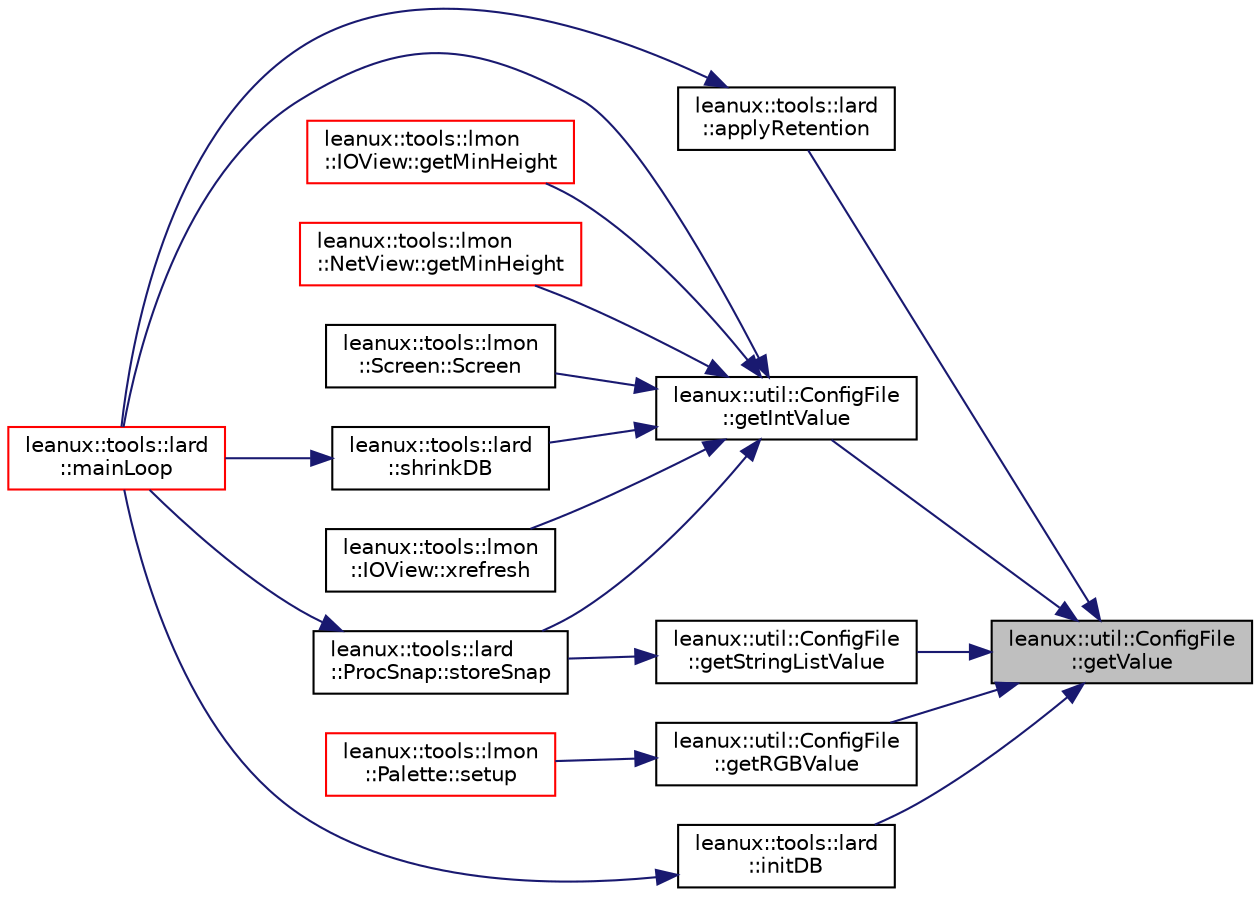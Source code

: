 digraph "leanux::util::ConfigFile::getValue"
{
 // LATEX_PDF_SIZE
  bgcolor="transparent";
  edge [fontname="Helvetica",fontsize="10",labelfontname="Helvetica",labelfontsize="10"];
  node [fontname="Helvetica",fontsize="10",shape=record];
  rankdir="RL";
  Node1 [label="leanux::util::ConfigFile\l::getValue",height=0.2,width=0.4,color="black", fillcolor="grey75", style="filled", fontcolor="black",tooltip="return the configuration parameter as a string."];
  Node1 -> Node2 [dir="back",color="midnightblue",fontsize="10",style="solid",fontname="Helvetica"];
  Node2 [label="leanux::tools::lard\l::applyRetention",height=0.2,width=0.4,color="black",URL="$namespaceleanux_1_1tools_1_1lard.html#a98a04e0c068c5083ad571ebc9b79d693",tooltip=" "];
  Node2 -> Node3 [dir="back",color="midnightblue",fontsize="10",style="solid",fontname="Helvetica"];
  Node3 [label="leanux::tools::lard\l::mainLoop",height=0.2,width=0.4,color="red",URL="$namespaceleanux_1_1tools_1_1lard.html#a6de74bbef1d571bf7eb000e62900a11d",tooltip=" "];
  Node1 -> Node6 [dir="back",color="midnightblue",fontsize="10",style="solid",fontname="Helvetica"];
  Node6 [label="leanux::util::ConfigFile\l::getIntValue",height=0.2,width=0.4,color="black",URL="$classleanux_1_1util_1_1ConfigFile.html#aae0c3891e3d5a8d391a7439602b92780",tooltip="return the configuration parameter as an int."];
  Node6 -> Node7 [dir="back",color="midnightblue",fontsize="10",style="solid",fontname="Helvetica"];
  Node7 [label="leanux::tools::lmon\l::IOView::getMinHeight",height=0.2,width=0.4,color="red",URL="$classleanux_1_1tools_1_1lmon_1_1IOView.html#a9cfd6542a5437edf7c232fc7d05fbb72",tooltip="The minimum height (lines) required by the Footer."];
  Node6 -> Node14 [dir="back",color="midnightblue",fontsize="10",style="solid",fontname="Helvetica"];
  Node14 [label="leanux::tools::lmon\l::NetView::getMinHeight",height=0.2,width=0.4,color="red",URL="$classleanux_1_1tools_1_1lmon_1_1NetView.html#ae72888be780638aca574db129155547e",tooltip="Get the minimal height for the NetView."];
  Node6 -> Node3 [dir="back",color="midnightblue",fontsize="10",style="solid",fontname="Helvetica"];
  Node6 -> Node13 [dir="back",color="midnightblue",fontsize="10",style="solid",fontname="Helvetica"];
  Node13 [label="leanux::tools::lmon\l::Screen::Screen",height=0.2,width=0.4,color="black",URL="$classleanux_1_1tools_1_1lmon_1_1Screen.html#a5fceabd599c083204cf4fc2014694403",tooltip="Constructor."];
  Node6 -> Node16 [dir="back",color="midnightblue",fontsize="10",style="solid",fontname="Helvetica"];
  Node16 [label="leanux::tools::lard\l::shrinkDB",height=0.2,width=0.4,color="black",URL="$namespaceleanux_1_1tools_1_1lard.html#a45d90387f852d7a71981b5d4ff93d8da",tooltip=" "];
  Node16 -> Node3 [dir="back",color="midnightblue",fontsize="10",style="solid",fontname="Helvetica"];
  Node6 -> Node17 [dir="back",color="midnightblue",fontsize="10",style="solid",fontname="Helvetica"];
  Node17 [label="leanux::tools::lard\l::ProcSnap::storeSnap",height=0.2,width=0.4,color="black",URL="$classleanux_1_1tools_1_1lard_1_1ProcSnap.html#ab816bcbf8f8986599df48ee7131c10fb",tooltip=" "];
  Node17 -> Node3 [dir="back",color="midnightblue",fontsize="10",style="solid",fontname="Helvetica"];
  Node6 -> Node18 [dir="back",color="midnightblue",fontsize="10",style="solid",fontname="Helvetica"];
  Node18 [label="leanux::tools::lmon\l::IOView::xrefresh",height=0.2,width=0.4,color="black",URL="$classleanux_1_1tools_1_1lmon_1_1IOView.html#ad5d8db29927cc18e861cfa5ba48ecd94",tooltip="refresh (redraw) the View."];
  Node1 -> Node19 [dir="back",color="midnightblue",fontsize="10",style="solid",fontname="Helvetica"];
  Node19 [label="leanux::util::ConfigFile\l::getRGBValue",height=0.2,width=0.4,color="black",URL="$classleanux_1_1util_1_1ConfigFile.html#ac0a26e361b745b7e933134618c9fad97",tooltip="return the configuration parameter as a RGB struct."];
  Node19 -> Node20 [dir="back",color="midnightblue",fontsize="10",style="solid",fontname="Helvetica"];
  Node20 [label="leanux::tools::lmon\l::Palette::setup",height=0.2,width=0.4,color="red",URL="$classleanux_1_1tools_1_1lmon_1_1Palette.html#aff7f53f61a567297f5cfd9a4ee880e51",tooltip="setup the Palette."];
  Node1 -> Node22 [dir="back",color="midnightblue",fontsize="10",style="solid",fontname="Helvetica"];
  Node22 [label="leanux::util::ConfigFile\l::getStringListValue",height=0.2,width=0.4,color="black",URL="$classleanux_1_1util_1_1ConfigFile.html#af62cc2be1bf08d122bd390f18a886fdc",tooltip="return the configuration parameter as an int."];
  Node22 -> Node17 [dir="back",color="midnightblue",fontsize="10",style="solid",fontname="Helvetica"];
  Node1 -> Node23 [dir="back",color="midnightblue",fontsize="10",style="solid",fontname="Helvetica"];
  Node23 [label="leanux::tools::lard\l::initDB",height=0.2,width=0.4,color="black",URL="$namespaceleanux_1_1tools_1_1lard.html#a9492d51a0046e33c7a4dda4229537548",tooltip="set page_size and enable WAL mode."];
  Node23 -> Node3 [dir="back",color="midnightblue",fontsize="10",style="solid",fontname="Helvetica"];
}
